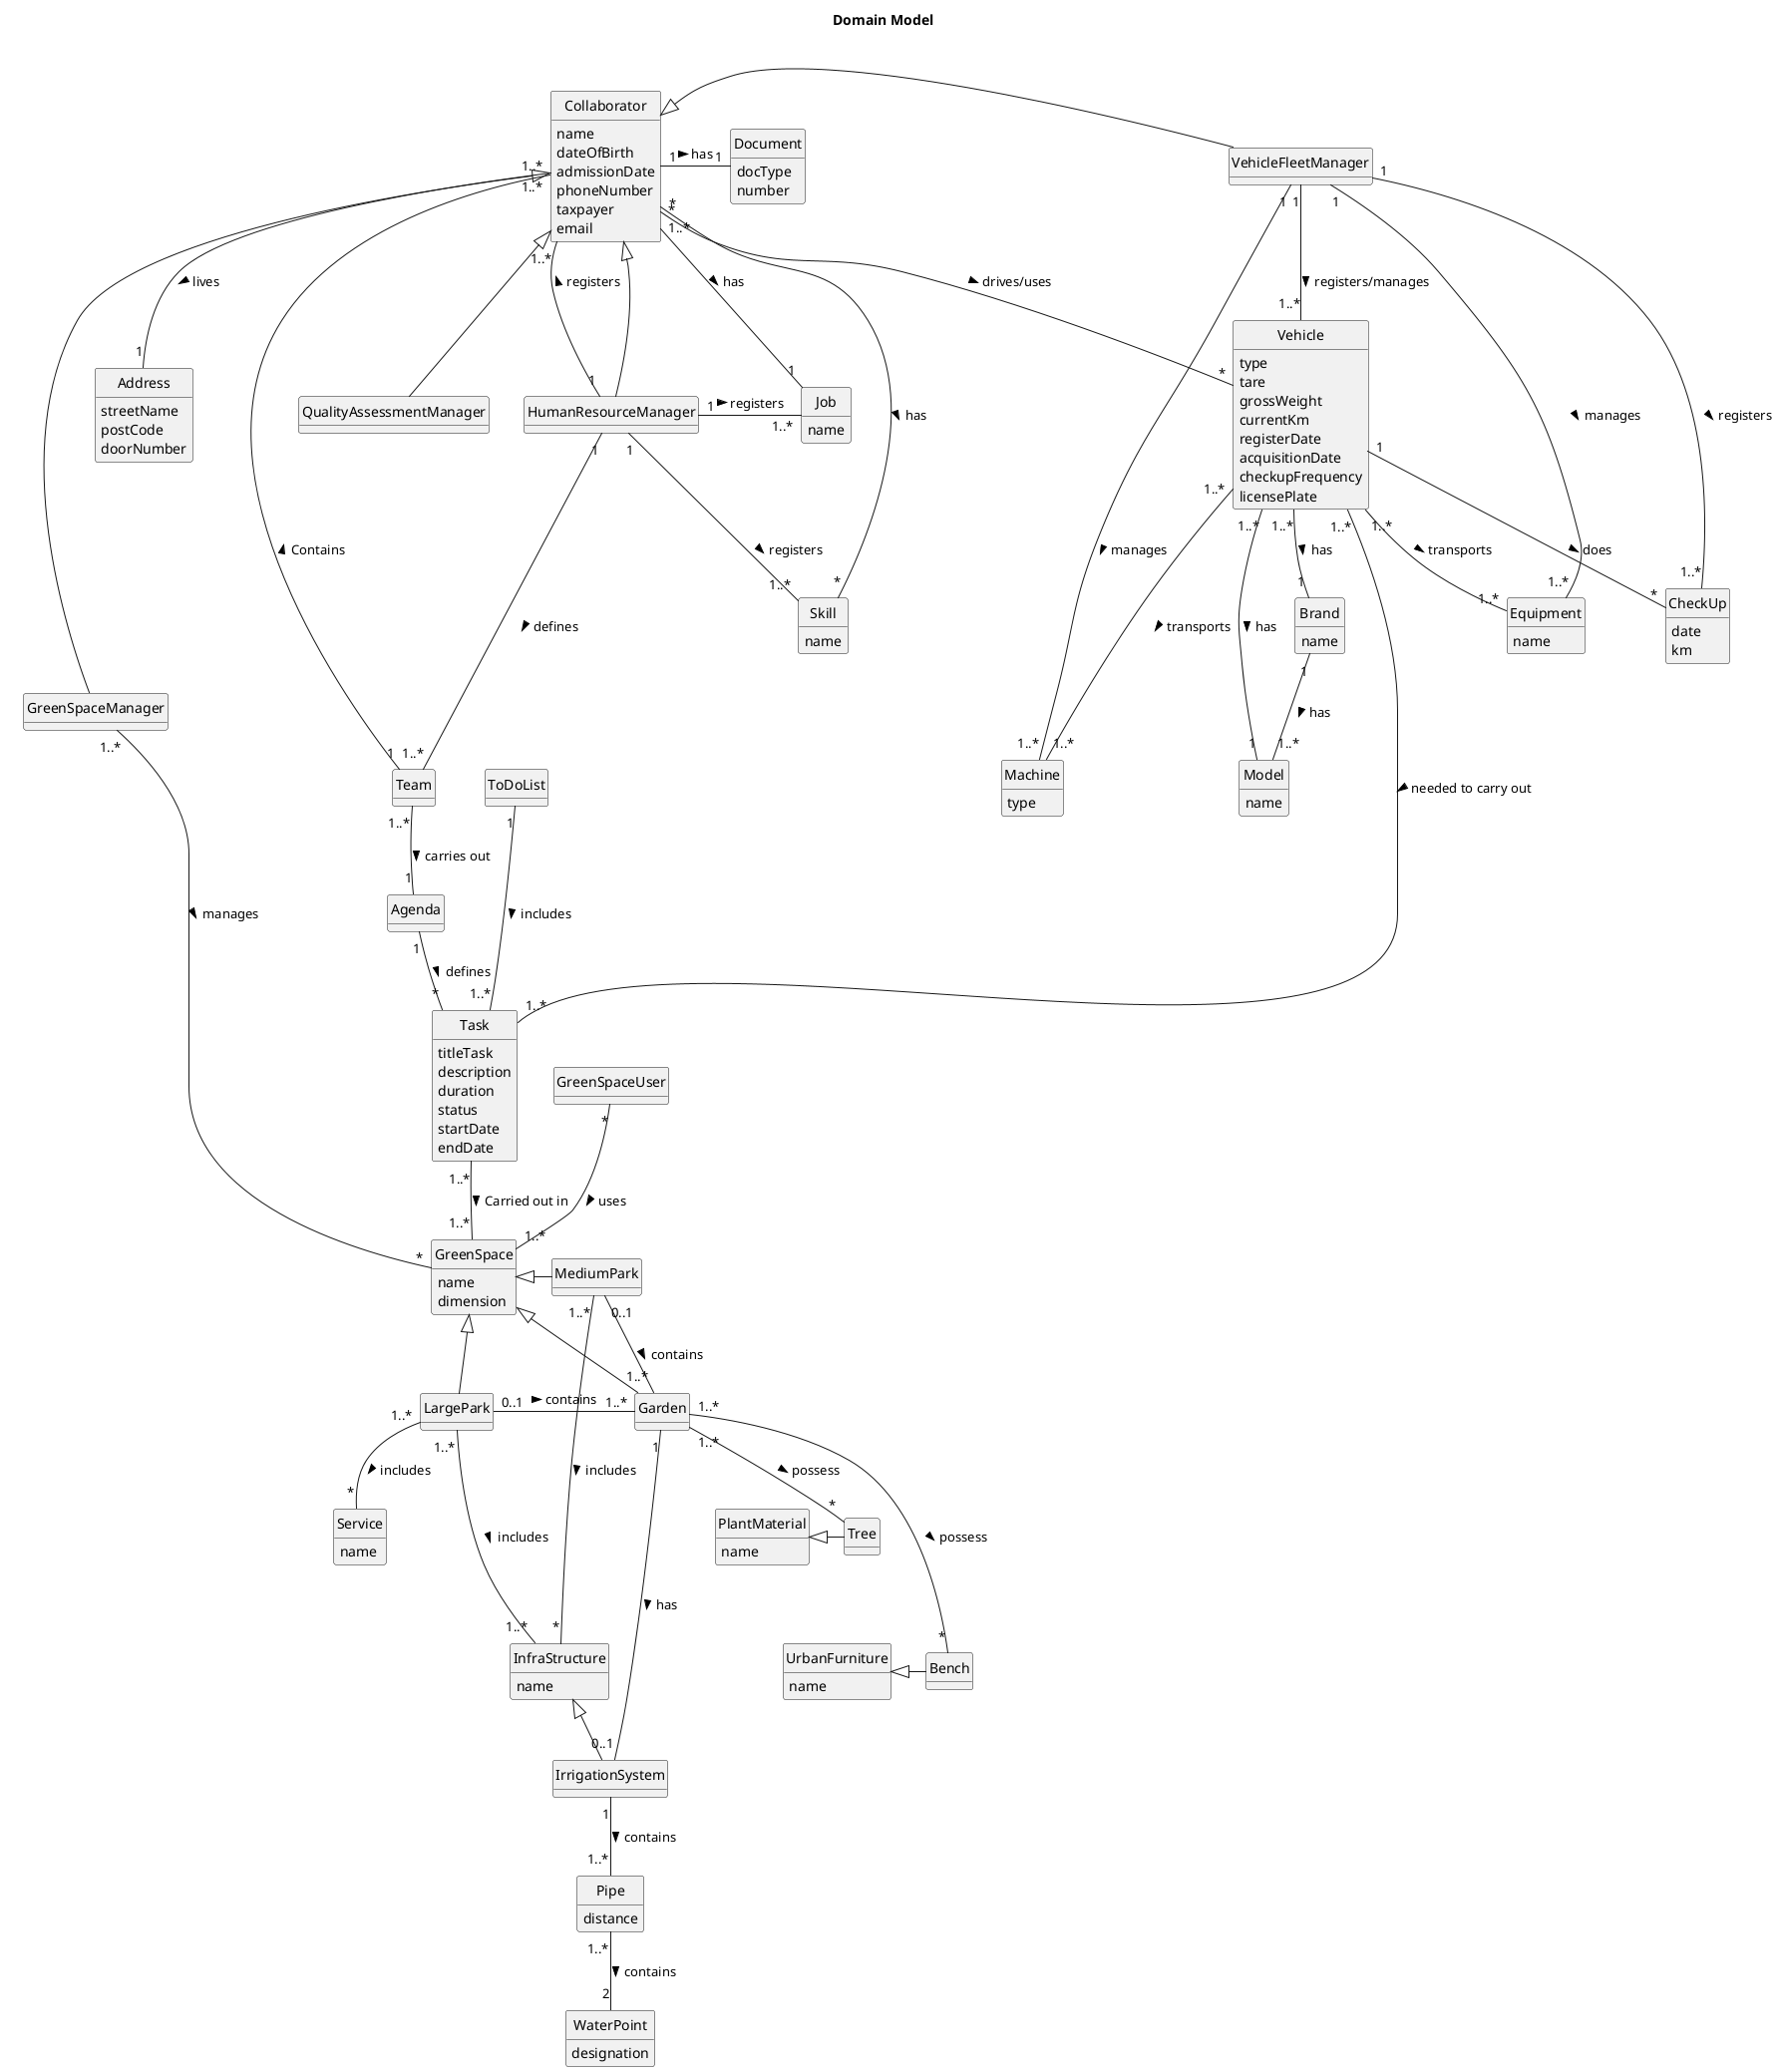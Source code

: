 @startuml
skinparam monochrome true
skinparam packageStyle rectangle
skinparam shadowing false
skinparam classAttributeIconSize 0
hide circle
hide methods

title Domain Model


class Collaborator {
    name
    dateOfBirth
    admissionDate
    phoneNumber
    taxpayer
    email
}

class Document{
    docType
    number
}

class Address {
    streetName
    postCode
    doorNumber
}

class VehicleFleetManager {
}

class HumanResourceManager {
}

class GreenSpaceManager{
}

class GreenSpaceUser{
}

class QualityAssessmentManager{}

class Team{}

class Agenda{}

class ToDoList{}

class Task{
    titleTask
    description
    duration
    status
    startDate
    endDate
}

class Vehicle{
    type
    tare
    grossWeight
    currentKm
    registerDate
    acquisitionDate
    checkupFrequency
    licensePlate
}

class Brand{
    name
}

class Model{
    name
}


class CheckUp{
    date
    km
}

class Skill{
    name
}

class Job{
    name
}

class MediumPark{
}

class GreenSpace{
    name
    dimension
}

class Garden{}

class LargePark{}

class PlantMaterial{
    name
}

class Tree{}

class UrbanFurniture{
    name
}

class Bench{}

class InfraStructure{
    name
}

class IrrigationSystem{}

class Pipe{
    distance
}

class WaterPoint{
    designation
}

class Service{
    name
}

class Machine{
    type
}

class Equipment{
    name
}


VehicleFleetManager "1" - "1..*" Machine :  manages >
VehicleFleetManager "1" - "1..*" Equipment :  manages >


Vehicle "1..*" - "1..*" Task :  needed to carry out >
Vehicle "1..*" --- "1..*" Machine :  transports >
Vehicle "1..*" -- "1..*" Equipment :  transports >
Vehicle "1..*" -- "1" Model :  has >

'Adicionar no glossario o ToDoList
ToDoList "1" --- "1..*" Task : includes >


IrrigationSystem "1" -- "1..*" Pipe : contains >
Pipe "1..*" -- "2" WaterPoint : contains >


InfraStructure <|- IrrigationSystem
Garden "1" ---- "0..1" IrrigationSystem : has >
MediumPark "1..*" -- "*" InfraStructure : includes >
LargePark "1..*" --- "1..*" InfraStructure : includes >
LargePark "1..*" -- "*" Service : includes >

Task "1..*" -- "1..*" GreenSpace :  Carried out in  >
PlantMaterial <|- Tree
Garden "1..*" -- "*" Tree : possess >

UrbanFurniture <|- Bench
Garden "1..*" --- "*" Bench : possess >


Collaborator "1..*" -- "1" Address : lives >

Vehicle "1..*" -- "1" Brand : has >
Brand "1" -- "1..*" Model : has >

GreenSpace <|- MediumPark
GreenSpace <|-- Garden
GreenSpace <|-- LargePark
MediumPark "0..1" -- "1..*" Garden : contains >
LargePark "0..1" - "1..*" Garden : contains >


Collaborator  <|--  QualityAssessmentManager
Collaborator  <|--  HumanResourceManager
Collaborator <|- VehicleFleetManager
Collaborator <|--- GreenSpaceManager

HumanResourceManager "1" -- "1..*" Collaborator : registers >
HumanResourceManager "1" - "1..*" Job : registers >
HumanResourceManager "1" -- "1..*" Skill : registers >
HumanResourceManager "1" -- "1..*" Team : defines >


Collaborator "*" -- "*" Vehicle : drives/uses >
Collaborator "1..*" ---- "1" Team : Contains <

Team "1..*" -- "1" Agenda : carries out >

Agenda "1" -- "*" Task : defines >

Vehicle "1" -- "*" CheckUp :  does >

Skill "*" -- "*" Collaborator : has <

Job "1" -- "1..*" Collaborator : has <

VehicleFleetManager "1" -- "1..*" Vehicle : registers/manages >
VehicleFleetManager "1" -- "1..*" CheckUp : registers >

GreenSpaceManager "1..*" -- "*" GreenSpace :  manages >
GreenSpaceUser "*" -- "1..*" GreenSpace :  uses >

Collaborator "1" - "1" Document : has >

@enduml